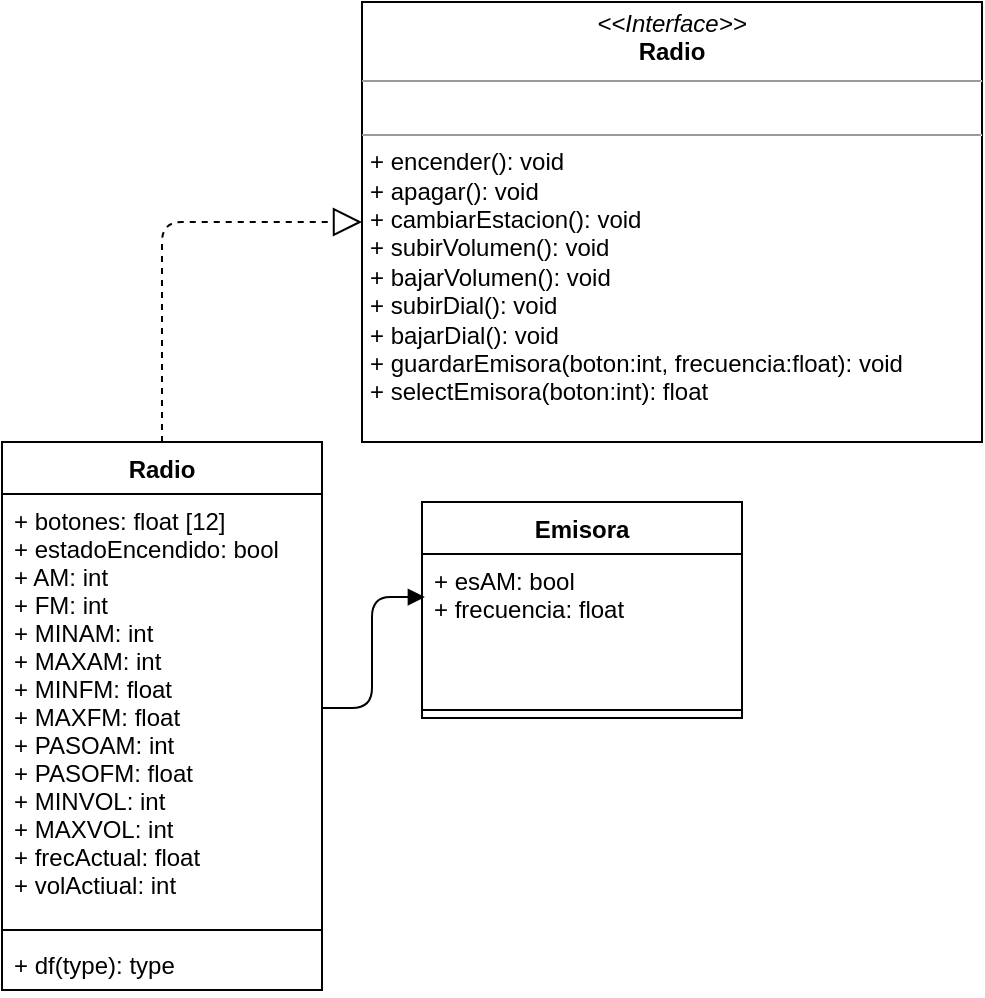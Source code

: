 <mxfile>
    <diagram id="-W55Q4QRE03KopE8gIuZ" name="Page-1">
        <mxGraphModel dx="397" dy="304" grid="1" gridSize="10" guides="1" tooltips="1" connect="1" arrows="1" fold="1" page="1" pageScale="1" pageWidth="850" pageHeight="1100" math="0" shadow="0">
            <root>
                <mxCell id="0"/>
                <mxCell id="1" parent="0"/>
                <mxCell id="3" value="Radio" style="swimlane;fontStyle=1;align=center;verticalAlign=top;childLayout=stackLayout;horizontal=1;startSize=26;horizontalStack=0;resizeParent=1;resizeParentMax=0;resizeLast=0;collapsible=1;marginBottom=0;" vertex="1" parent="1">
                    <mxGeometry x="140" y="260" width="160" height="274" as="geometry"/>
                </mxCell>
                <mxCell id="4" value="+ botones: float [12]&#10;+ estadoEncendido: bool&#10;+ AM: int&#10;+ FM: int&#10;+ MINAM: int&#10;+ MAXAM: int&#10;+ MINFM: float&#10;+ MAXFM: float&#10;+ PASOAM: int&#10;+ PASOFM: float&#10;+ MINVOL: int&#10;+ MAXVOL: int&#10;+ frecActual: float&#10;+ volActiual: int&#10;&#10;" style="text;strokeColor=none;fillColor=none;align=left;verticalAlign=top;spacingLeft=4;spacingRight=4;overflow=hidden;rotatable=0;points=[[0,0.5],[1,0.5]];portConstraint=eastwest;" vertex="1" parent="3">
                    <mxGeometry y="26" width="160" height="214" as="geometry"/>
                </mxCell>
                <mxCell id="5" value="" style="line;strokeWidth=1;fillColor=none;align=left;verticalAlign=middle;spacingTop=-1;spacingLeft=3;spacingRight=3;rotatable=0;labelPosition=right;points=[];portConstraint=eastwest;strokeColor=inherit;" vertex="1" parent="3">
                    <mxGeometry y="240" width="160" height="8" as="geometry"/>
                </mxCell>
                <mxCell id="6" value="+ df(type): type" style="text;strokeColor=none;fillColor=none;align=left;verticalAlign=top;spacingLeft=4;spacingRight=4;overflow=hidden;rotatable=0;points=[[0,0.5],[1,0.5]];portConstraint=eastwest;" vertex="1" parent="3">
                    <mxGeometry y="248" width="160" height="26" as="geometry"/>
                </mxCell>
                <mxCell id="7" value="Emisora" style="swimlane;fontStyle=1;align=center;verticalAlign=top;childLayout=stackLayout;horizontal=1;startSize=26;horizontalStack=0;resizeParent=1;resizeParentMax=0;resizeLast=0;collapsible=1;marginBottom=0;" vertex="1" parent="1">
                    <mxGeometry x="350" y="290" width="160" height="108" as="geometry"/>
                </mxCell>
                <mxCell id="8" value="+ esAM: bool&#10;+ frecuencia: float" style="text;strokeColor=none;fillColor=none;align=left;verticalAlign=top;spacingLeft=4;spacingRight=4;overflow=hidden;rotatable=0;points=[[0,0.5],[1,0.5]];portConstraint=eastwest;" vertex="1" parent="7">
                    <mxGeometry y="26" width="160" height="74" as="geometry"/>
                </mxCell>
                <mxCell id="9" value="" style="line;strokeWidth=1;fillColor=none;align=left;verticalAlign=middle;spacingTop=-1;spacingLeft=3;spacingRight=3;rotatable=0;labelPosition=right;points=[];portConstraint=eastwest;strokeColor=inherit;" vertex="1" parent="7">
                    <mxGeometry y="100" width="160" height="8" as="geometry"/>
                </mxCell>
                <mxCell id="12" value="&lt;p style=&quot;margin:0px;margin-top:4px;text-align:center;&quot;&gt;&lt;i&gt;&amp;lt;&amp;lt;Interface&amp;gt;&amp;gt;&lt;/i&gt;&lt;br&gt;&lt;b&gt;Radio&lt;/b&gt;&lt;/p&gt;&lt;hr size=&quot;1&quot;&gt;&lt;p style=&quot;margin:0px;margin-left:4px;&quot;&gt;&lt;br&gt;&lt;/p&gt;&lt;hr size=&quot;1&quot;&gt;&lt;p style=&quot;margin:0px;margin-left:4px;&quot;&gt;+ encender(): void&lt;br&gt;+ apagar(): void&amp;nbsp;&lt;/p&gt;&lt;p style=&quot;margin:0px;margin-left:4px;&quot;&gt;+ cambiarEstacion(): void&lt;/p&gt;&lt;p style=&quot;margin:0px;margin-left:4px;&quot;&gt;+ subirVolumen(): void&lt;/p&gt;&lt;p style=&quot;margin:0px;margin-left:4px;&quot;&gt;+ bajarVolumen(): void&lt;/p&gt;&lt;p style=&quot;margin:0px;margin-left:4px;&quot;&gt;+ subirDial(): void&lt;/p&gt;&lt;p style=&quot;margin:0px;margin-left:4px;&quot;&gt;+ bajarDial(): void&lt;/p&gt;&lt;p style=&quot;margin:0px;margin-left:4px;&quot;&gt;+ guardarEmisora(boton:int, frecuencia:float): void&lt;/p&gt;&lt;p style=&quot;margin:0px;margin-left:4px;&quot;&gt;+ selectEmisora(boton:int): float&lt;/p&gt;&lt;p style=&quot;margin:0px;margin-left:4px;&quot;&gt;&lt;br&gt;&lt;/p&gt;&lt;p style=&quot;margin:0px;margin-left:4px;&quot;&gt;&lt;br&gt;&lt;/p&gt;" style="verticalAlign=top;align=left;overflow=fill;fontSize=12;fontFamily=Helvetica;html=1;" vertex="1" parent="1">
                    <mxGeometry x="320" y="40" width="310" height="220" as="geometry"/>
                </mxCell>
                <mxCell id="13" value="" style="endArrow=block;dashed=1;endFill=0;endSize=12;html=1;exitX=0.5;exitY=0;exitDx=0;exitDy=0;entryX=0;entryY=0.5;entryDx=0;entryDy=0;" edge="1" parent="1" source="3" target="12">
                    <mxGeometry width="160" relative="1" as="geometry">
                        <mxPoint x="190" y="160" as="sourcePoint"/>
                        <mxPoint x="290" y="180" as="targetPoint"/>
                        <Array as="points">
                            <mxPoint x="220" y="150"/>
                        </Array>
                    </mxGeometry>
                </mxCell>
                <mxCell id="19" value="" style="endArrow=block;endFill=1;html=1;edgeStyle=orthogonalEdgeStyle;align=left;verticalAlign=top;exitX=1;exitY=0.5;exitDx=0;exitDy=0;entryX=0.009;entryY=0.291;entryDx=0;entryDy=0;entryPerimeter=0;" edge="1" parent="1" source="4" target="8">
                    <mxGeometry x="-1" relative="1" as="geometry">
                        <mxPoint x="300" y="343.71" as="sourcePoint"/>
                        <mxPoint x="460" y="343.71" as="targetPoint"/>
                    </mxGeometry>
                </mxCell>
            </root>
        </mxGraphModel>
    </diagram>
</mxfile>